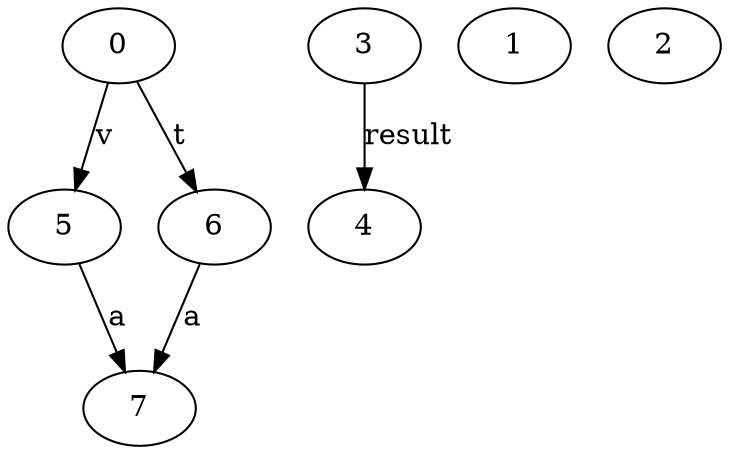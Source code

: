 digraph G {
n5->n7 [label="a"]
n6->n7 [label="a"]
n0->n5 [label="v"]
n0->n6 [label="t"]
n0[label="0"]
n5[label="5"]
n6[label="6"]
n7[label="7"]
n3->n4 [label="result"]
n3[label="3"]
n4[label="4"]
n1[label="1"]
n2[label="2"]
}
